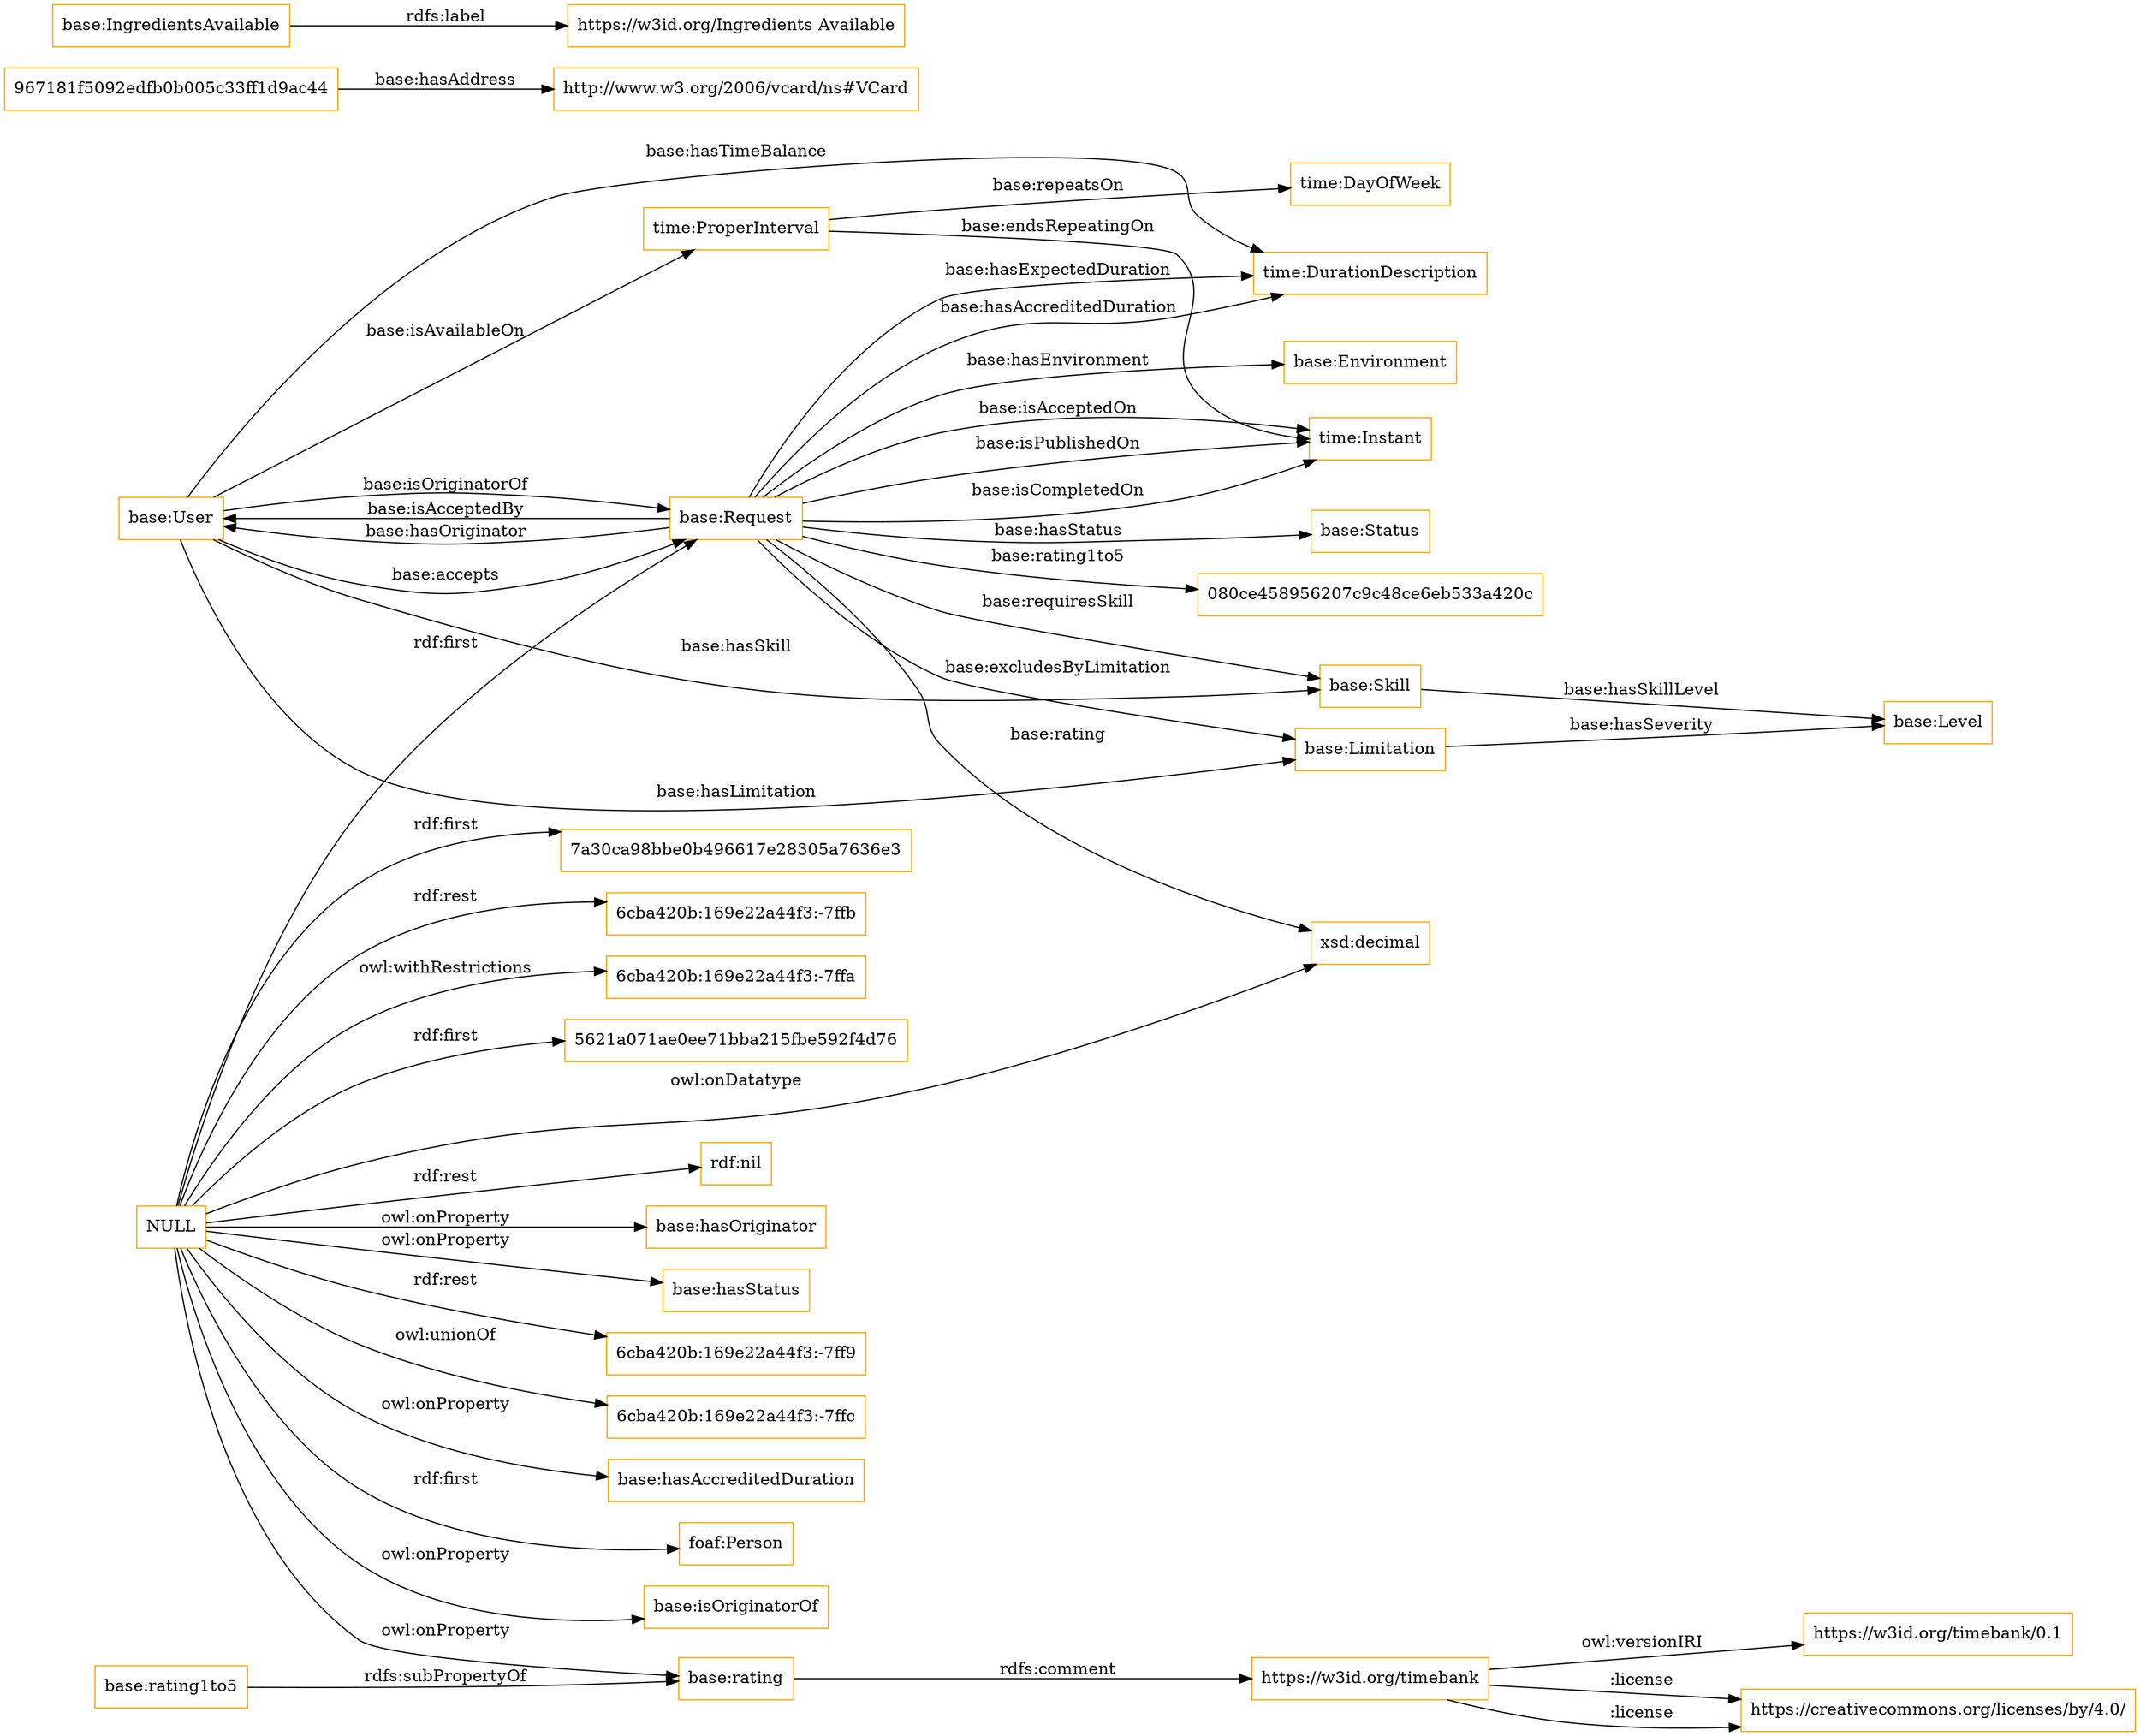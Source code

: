 digraph ar2dtool_diagram { 
rankdir=LR;
size="1501"
node [shape = rectangle, color="orange"]; "time:Instant" "967181f5092edfb0b005c33ff1d9ac44" "time:DayOfWeek" "time:ProperInterval" "base:Level" "foaf:Person" "base:Limitation" "base:User" "base:Environment" "base:IngredientsAvailable" "time:DurationDescription" "base:Status" "http://www.w3.org/2006/vcard/ns#VCard" "base:Request" "base:Skill" ; /*classes style*/
	"NULL" -> "base:isOriginatorOf" [ label = "owl:onProperty" ];
	"NULL" -> "7a30ca98bbe0b496617e28305a7636e3" [ label = "rdf:first" ];
	"NULL" -> "foaf:Person" [ label = "rdf:first" ];
	"NULL" -> "6cba420b:169e22a44f3:-7ffb" [ label = "rdf:rest" ];
	"NULL" -> "6cba420b:169e22a44f3:-7ffa" [ label = "owl:withRestrictions" ];
	"NULL" -> "5621a071ae0ee71bba215fbe592f4d76" [ label = "rdf:first" ];
	"NULL" -> "rdf:nil" [ label = "rdf:rest" ];
	"NULL" -> "base:Request" [ label = "rdf:first" ];
	"NULL" -> "base:hasOriginator" [ label = "owl:onProperty" ];
	"NULL" -> "xsd:decimal" [ label = "owl:onDatatype" ];
	"NULL" -> "base:hasStatus" [ label = "owl:onProperty" ];
	"NULL" -> "6cba420b:169e22a44f3:-7ff9" [ label = "rdf:rest" ];
	"NULL" -> "base:rating" [ label = "owl:onProperty" ];
	"NULL" -> "6cba420b:169e22a44f3:-7ffc" [ label = "owl:unionOf" ];
	"NULL" -> "base:hasAccreditedDuration" [ label = "owl:onProperty" ];
	"base:rating" -> "https://w3id.org/timebank" [ label = "rdfs:comment" ];
	"https://w3id.org/timebank" -> "https://creativecommons.org/licenses/by/4.0/" [ label = ":license" ];
	"https://w3id.org/timebank" -> "https://w3id.org/timebank/0.1" [ label = "owl:versionIRI" ];
	"https://w3id.org/timebank" -> "https://creativecommons.org/licenses/by/4.0/" [ label = ":license" ];
	"base:IngredientsAvailable" -> "https://w3id.org/Ingredients Available" [ label = "rdfs:label" ];
	"base:rating1to5" -> "base:rating" [ label = "rdfs:subPropertyOf" ];
	"time:ProperInterval" -> "time:Instant" [ label = "base:endsRepeatingOn" ];
	"base:Limitation" -> "base:Level" [ label = "base:hasSeverity" ];
	"base:Request" -> "time:Instant" [ label = "base:isPublishedOn" ];
	"base:Request" -> "base:User" [ label = "base:isAcceptedBy" ];
	"base:Request" -> "base:Environment" [ label = "base:hasEnvironment" ];
	"base:Request" -> "base:Status" [ label = "base:hasStatus" ];
	"base:Request" -> "time:Instant" [ label = "base:isCompletedOn" ];
	"base:Request" -> "xsd:decimal" [ label = "base:rating" ];
	"base:Request" -> "base:Limitation" [ label = "base:excludesByLimitation" ];
	"base:User" -> "base:Skill" [ label = "base:hasSkill" ];
	"time:ProperInterval" -> "time:DayOfWeek" [ label = "base:repeatsOn" ];
	"base:Request" -> "time:Instant" [ label = "base:isAcceptedOn" ];
	"base:Request" -> "time:DurationDescription" [ label = "base:hasAccreditedDuration" ];
	"base:User" -> "base:Request" [ label = "base:accepts" ];
	"base:User" -> "time:ProperInterval" [ label = "base:isAvailableOn" ];
	"base:Request" -> "time:DurationDescription" [ label = "base:hasExpectedDuration" ];
	"base:User" -> "base:Limitation" [ label = "base:hasLimitation" ];
	"base:User" -> "time:DurationDescription" [ label = "base:hasTimeBalance" ];
	"base:User" -> "base:Request" [ label = "base:isOriginatorOf" ];
	"967181f5092edfb0b005c33ff1d9ac44" -> "http://www.w3.org/2006/vcard/ns#VCard" [ label = "base:hasAddress" ];
	"base:Skill" -> "base:Level" [ label = "base:hasSkillLevel" ];
	"base:Request" -> "base:Skill" [ label = "base:requiresSkill" ];
	"base:Request" -> "base:User" [ label = "base:hasOriginator" ];
	"base:Request" -> "080ce458956207c9c48ce6eb533a420c" [ label = "base:rating1to5" ];

}
